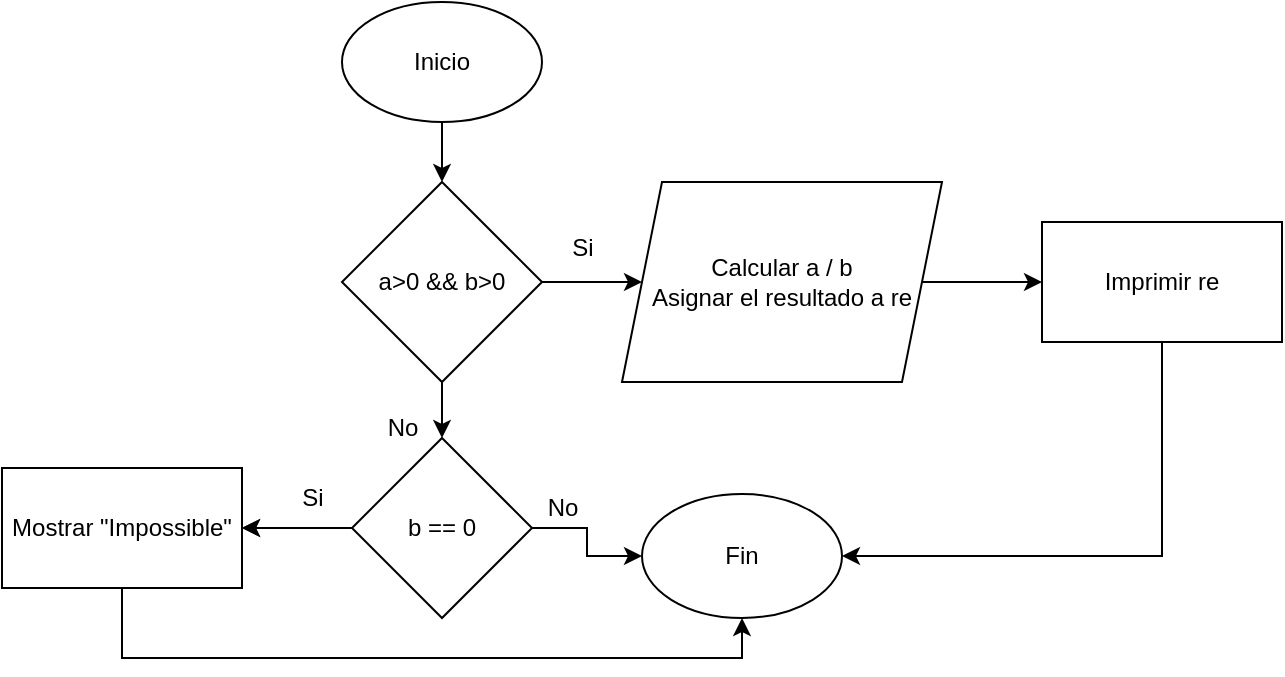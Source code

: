 <mxfile version="24.3.1" type="github">
  <diagram id="C5RBs43oDa-KdzZeNtuy" name="Page-1">
    <mxGraphModel dx="1050" dy="1726" grid="1" gridSize="10" guides="1" tooltips="1" connect="1" arrows="1" fold="1" page="1" pageScale="1" pageWidth="827" pageHeight="1169" math="0" shadow="0">
      <root>
        <mxCell id="WIyWlLk6GJQsqaUBKTNV-0" />
        <mxCell id="WIyWlLk6GJQsqaUBKTNV-1" parent="WIyWlLk6GJQsqaUBKTNV-0" />
        <mxCell id="QNXIp8hqObAiTr5SvMTQ-2" style="edgeStyle=orthogonalEdgeStyle;rounded=0;orthogonalLoop=1;jettySize=auto;html=1;exitX=0.5;exitY=1;exitDx=0;exitDy=0;entryX=0.5;entryY=0;entryDx=0;entryDy=0;" edge="1" parent="WIyWlLk6GJQsqaUBKTNV-1" source="QNXIp8hqObAiTr5SvMTQ-0" target="QNXIp8hqObAiTr5SvMTQ-1">
          <mxGeometry relative="1" as="geometry" />
        </mxCell>
        <mxCell id="QNXIp8hqObAiTr5SvMTQ-0" value="Inicio" style="ellipse;whiteSpace=wrap;html=1;" vertex="1" parent="WIyWlLk6GJQsqaUBKTNV-1">
          <mxGeometry x="330" y="-910" width="100" height="60" as="geometry" />
        </mxCell>
        <mxCell id="QNXIp8hqObAiTr5SvMTQ-4" style="edgeStyle=orthogonalEdgeStyle;rounded=0;orthogonalLoop=1;jettySize=auto;html=1;exitX=1;exitY=0.5;exitDx=0;exitDy=0;" edge="1" parent="WIyWlLk6GJQsqaUBKTNV-1" source="QNXIp8hqObAiTr5SvMTQ-1" target="QNXIp8hqObAiTr5SvMTQ-3">
          <mxGeometry relative="1" as="geometry" />
        </mxCell>
        <mxCell id="QNXIp8hqObAiTr5SvMTQ-10" style="edgeStyle=orthogonalEdgeStyle;rounded=0;orthogonalLoop=1;jettySize=auto;html=1;exitX=0.5;exitY=1;exitDx=0;exitDy=0;entryX=0.5;entryY=0;entryDx=0;entryDy=0;" edge="1" parent="WIyWlLk6GJQsqaUBKTNV-1" source="QNXIp8hqObAiTr5SvMTQ-1" target="QNXIp8hqObAiTr5SvMTQ-8">
          <mxGeometry relative="1" as="geometry" />
        </mxCell>
        <mxCell id="QNXIp8hqObAiTr5SvMTQ-1" value="a&amp;gt;0 &amp;amp;&amp;amp; b&amp;gt;0" style="rhombus;whiteSpace=wrap;html=1;" vertex="1" parent="WIyWlLk6GJQsqaUBKTNV-1">
          <mxGeometry x="330" y="-820" width="100" height="100" as="geometry" />
        </mxCell>
        <mxCell id="QNXIp8hqObAiTr5SvMTQ-9" style="edgeStyle=orthogonalEdgeStyle;rounded=0;orthogonalLoop=1;jettySize=auto;html=1;exitX=1;exitY=0.5;exitDx=0;exitDy=0;" edge="1" parent="WIyWlLk6GJQsqaUBKTNV-1" source="QNXIp8hqObAiTr5SvMTQ-3" target="QNXIp8hqObAiTr5SvMTQ-6">
          <mxGeometry relative="1" as="geometry" />
        </mxCell>
        <mxCell id="QNXIp8hqObAiTr5SvMTQ-3" value="Calcular a / b&lt;div&gt;Asignar el resultado a re&lt;/div&gt;" style="shape=parallelogram;perimeter=parallelogramPerimeter;whiteSpace=wrap;html=1;fixedSize=1;" vertex="1" parent="WIyWlLk6GJQsqaUBKTNV-1">
          <mxGeometry x="470" y="-820" width="160" height="100" as="geometry" />
        </mxCell>
        <mxCell id="QNXIp8hqObAiTr5SvMTQ-5" value="Si" style="text;html=1;align=center;verticalAlign=middle;resizable=0;points=[];autosize=1;strokeColor=none;fillColor=none;" vertex="1" parent="WIyWlLk6GJQsqaUBKTNV-1">
          <mxGeometry x="435" y="-802" width="30" height="30" as="geometry" />
        </mxCell>
        <mxCell id="QNXIp8hqObAiTr5SvMTQ-18" style="edgeStyle=orthogonalEdgeStyle;rounded=0;orthogonalLoop=1;jettySize=auto;html=1;exitX=0.5;exitY=1;exitDx=0;exitDy=0;entryX=1;entryY=0.5;entryDx=0;entryDy=0;" edge="1" parent="WIyWlLk6GJQsqaUBKTNV-1" source="QNXIp8hqObAiTr5SvMTQ-6" target="QNXIp8hqObAiTr5SvMTQ-15">
          <mxGeometry relative="1" as="geometry" />
        </mxCell>
        <mxCell id="QNXIp8hqObAiTr5SvMTQ-6" value="Imprimir re" style="rounded=0;whiteSpace=wrap;html=1;" vertex="1" parent="WIyWlLk6GJQsqaUBKTNV-1">
          <mxGeometry x="680" y="-800" width="120" height="60" as="geometry" />
        </mxCell>
        <mxCell id="QNXIp8hqObAiTr5SvMTQ-13" style="edgeStyle=orthogonalEdgeStyle;rounded=0;orthogonalLoop=1;jettySize=auto;html=1;exitX=0;exitY=0.5;exitDx=0;exitDy=0;entryX=1;entryY=0.5;entryDx=0;entryDy=0;" edge="1" parent="WIyWlLk6GJQsqaUBKTNV-1" source="QNXIp8hqObAiTr5SvMTQ-8" target="QNXIp8hqObAiTr5SvMTQ-12">
          <mxGeometry relative="1" as="geometry" />
        </mxCell>
        <mxCell id="QNXIp8hqObAiTr5SvMTQ-21" value="" style="edgeStyle=orthogonalEdgeStyle;rounded=0;orthogonalLoop=1;jettySize=auto;html=1;" edge="1" parent="WIyWlLk6GJQsqaUBKTNV-1" source="QNXIp8hqObAiTr5SvMTQ-8" target="QNXIp8hqObAiTr5SvMTQ-12">
          <mxGeometry relative="1" as="geometry" />
        </mxCell>
        <mxCell id="QNXIp8hqObAiTr5SvMTQ-23" style="edgeStyle=orthogonalEdgeStyle;rounded=0;orthogonalLoop=1;jettySize=auto;html=1;exitX=1;exitY=0.5;exitDx=0;exitDy=0;entryX=0;entryY=0.5;entryDx=0;entryDy=0;" edge="1" parent="WIyWlLk6GJQsqaUBKTNV-1" source="QNXIp8hqObAiTr5SvMTQ-8" target="QNXIp8hqObAiTr5SvMTQ-15">
          <mxGeometry relative="1" as="geometry" />
        </mxCell>
        <mxCell id="QNXIp8hqObAiTr5SvMTQ-8" value="b == 0" style="rhombus;whiteSpace=wrap;html=1;" vertex="1" parent="WIyWlLk6GJQsqaUBKTNV-1">
          <mxGeometry x="335" y="-692" width="90" height="90" as="geometry" />
        </mxCell>
        <mxCell id="QNXIp8hqObAiTr5SvMTQ-11" value="No" style="text;html=1;align=center;verticalAlign=middle;resizable=0;points=[];autosize=1;strokeColor=none;fillColor=none;" vertex="1" parent="WIyWlLk6GJQsqaUBKTNV-1">
          <mxGeometry x="340" y="-712" width="40" height="30" as="geometry" />
        </mxCell>
        <mxCell id="QNXIp8hqObAiTr5SvMTQ-19" style="edgeStyle=orthogonalEdgeStyle;rounded=0;orthogonalLoop=1;jettySize=auto;html=1;exitX=0.5;exitY=1;exitDx=0;exitDy=0;entryX=0.5;entryY=1;entryDx=0;entryDy=0;" edge="1" parent="WIyWlLk6GJQsqaUBKTNV-1" source="QNXIp8hqObAiTr5SvMTQ-12" target="QNXIp8hqObAiTr5SvMTQ-15">
          <mxGeometry relative="1" as="geometry" />
        </mxCell>
        <mxCell id="QNXIp8hqObAiTr5SvMTQ-12" value="Mostrar&amp;nbsp;&quot;Impossible&quot;" style="rounded=0;whiteSpace=wrap;html=1;" vertex="1" parent="WIyWlLk6GJQsqaUBKTNV-1">
          <mxGeometry x="160" y="-677" width="120" height="60" as="geometry" />
        </mxCell>
        <mxCell id="QNXIp8hqObAiTr5SvMTQ-14" value="Si" style="text;html=1;align=center;verticalAlign=middle;resizable=0;points=[];autosize=1;strokeColor=none;fillColor=none;" vertex="1" parent="WIyWlLk6GJQsqaUBKTNV-1">
          <mxGeometry x="300" y="-677" width="30" height="30" as="geometry" />
        </mxCell>
        <mxCell id="QNXIp8hqObAiTr5SvMTQ-15" value="Fin" style="ellipse;whiteSpace=wrap;html=1;" vertex="1" parent="WIyWlLk6GJQsqaUBKTNV-1">
          <mxGeometry x="480" y="-664" width="100" height="62" as="geometry" />
        </mxCell>
        <mxCell id="QNXIp8hqObAiTr5SvMTQ-24" value="No" style="text;html=1;align=center;verticalAlign=middle;resizable=0;points=[];autosize=1;strokeColor=none;fillColor=none;" vertex="1" parent="WIyWlLk6GJQsqaUBKTNV-1">
          <mxGeometry x="420" y="-672" width="40" height="30" as="geometry" />
        </mxCell>
      </root>
    </mxGraphModel>
  </diagram>
</mxfile>
